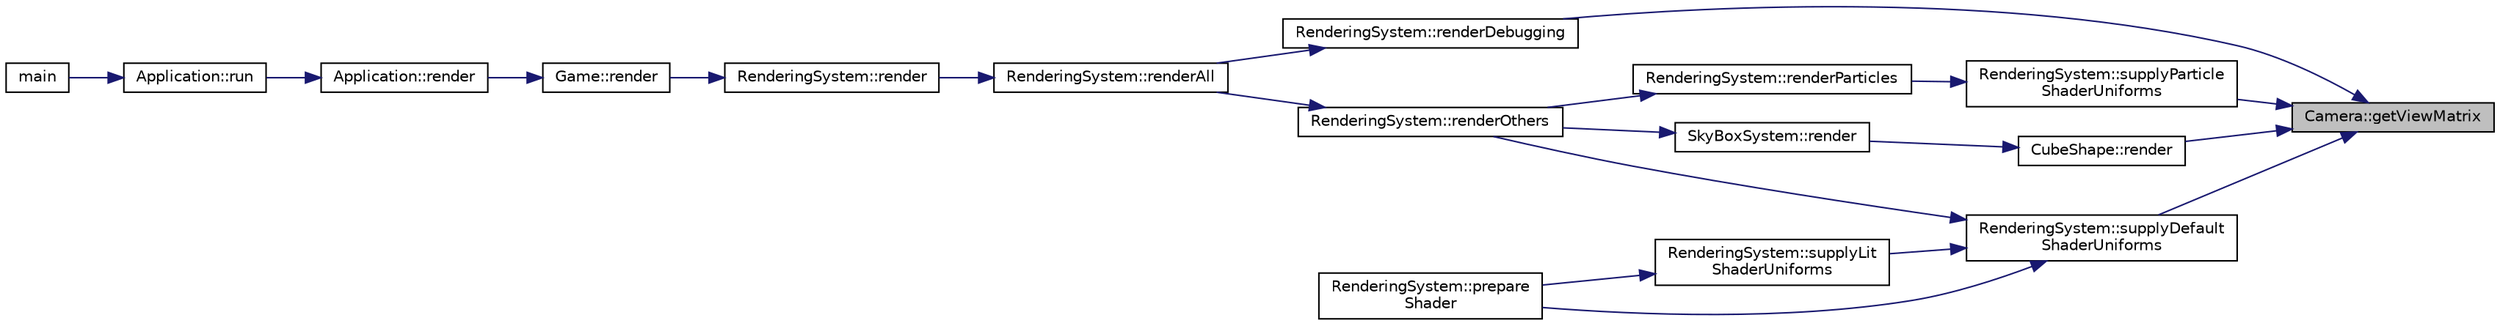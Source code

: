 digraph "Camera::getViewMatrix"
{
 // INTERACTIVE_SVG=YES
 // LATEX_PDF_SIZE
  edge [fontname="Helvetica",fontsize="10",labelfontname="Helvetica",labelfontsize="10"];
  node [fontname="Helvetica",fontsize="10",shape=record];
  rankdir="RL";
  Node1 [label="Camera::getViewMatrix",height=0.2,width=0.4,color="black", fillcolor="grey75", style="filled", fontcolor="black",tooltip=" "];
  Node1 -> Node2 [dir="back",color="midnightblue",fontsize="10",style="solid",fontname="Helvetica"];
  Node2 [label="CubeShape::render",height=0.2,width=0.4,color="black", fillcolor="white", style="filled",URL="$d5/db4/class_cube_shape.html#ac5f14732b3bb793823e1abc5b028ad97",tooltip=" "];
  Node2 -> Node3 [dir="back",color="midnightblue",fontsize="10",style="solid",fontname="Helvetica"];
  Node3 [label="SkyBoxSystem::render",height=0.2,width=0.4,color="black", fillcolor="white", style="filled",URL="$d1/dce/class_sky_box_system.html#a20cc449bcb48e9cc9067f5bb324f6238",tooltip=" "];
  Node3 -> Node4 [dir="back",color="midnightblue",fontsize="10",style="solid",fontname="Helvetica"];
  Node4 [label="RenderingSystem::renderOthers",height=0.2,width=0.4,color="black", fillcolor="white", style="filled",URL="$d8/d31/class_rendering_system.html#ad5115644b3d0a1df6446a610c683a31e",tooltip=" "];
  Node4 -> Node5 [dir="back",color="midnightblue",fontsize="10",style="solid",fontname="Helvetica"];
  Node5 [label="RenderingSystem::renderAll",height=0.2,width=0.4,color="black", fillcolor="white", style="filled",URL="$d8/d31/class_rendering_system.html#a9f1ec48fdfa79ddc55421b6014fdb9c6",tooltip=" "];
  Node5 -> Node6 [dir="back",color="midnightblue",fontsize="10",style="solid",fontname="Helvetica"];
  Node6 [label="RenderingSystem::render",height=0.2,width=0.4,color="black", fillcolor="white", style="filled",URL="$d8/d31/class_rendering_system.html#ae6a25f6b28ebe40f08916d9eadc95ac2",tooltip=" "];
  Node6 -> Node7 [dir="back",color="midnightblue",fontsize="10",style="solid",fontname="Helvetica"];
  Node7 [label="Game::render",height=0.2,width=0.4,color="black", fillcolor="white", style="filled",URL="$dd/d1f/class_game.html#a15ddd769261d923827a3cdf41499c843",tooltip=" "];
  Node7 -> Node8 [dir="back",color="midnightblue",fontsize="10",style="solid",fontname="Helvetica"];
  Node8 [label="Application::render",height=0.2,width=0.4,color="black", fillcolor="white", style="filled",URL="$de/d6b/class_application.html#a9ac99d97ee1cc814298a2f2388bde835",tooltip=" "];
  Node8 -> Node9 [dir="back",color="midnightblue",fontsize="10",style="solid",fontname="Helvetica"];
  Node9 [label="Application::run",height=0.2,width=0.4,color="black", fillcolor="white", style="filled",URL="$de/d6b/class_application.html#a68965449404743bf1add056784d6cf81",tooltip=" "];
  Node9 -> Node10 [dir="back",color="midnightblue",fontsize="10",style="solid",fontname="Helvetica"];
  Node10 [label="main",height=0.2,width=0.4,color="black", fillcolor="white", style="filled",URL="$d5/d12/_main_8cpp.html#a0ddf1224851353fc92bfbff6f499fa97",tooltip=" "];
  Node1 -> Node11 [dir="back",color="midnightblue",fontsize="10",style="solid",fontname="Helvetica"];
  Node11 [label="RenderingSystem::renderDebugging",height=0.2,width=0.4,color="black", fillcolor="white", style="filled",URL="$d8/d31/class_rendering_system.html#ad47afdc3d5267073f53695fcd483ee89",tooltip=" "];
  Node11 -> Node5 [dir="back",color="midnightblue",fontsize="10",style="solid",fontname="Helvetica"];
  Node1 -> Node12 [dir="back",color="midnightblue",fontsize="10",style="solid",fontname="Helvetica"];
  Node12 [label="RenderingSystem::supplyDefault\lShaderUniforms",height=0.2,width=0.4,color="black", fillcolor="white", style="filled",URL="$d8/d31/class_rendering_system.html#a05f635d7510f575548938326c6c1b550",tooltip=" "];
  Node12 -> Node13 [dir="back",color="midnightblue",fontsize="10",style="solid",fontname="Helvetica"];
  Node13 [label="RenderingSystem::prepare\lShader",height=0.2,width=0.4,color="black", fillcolor="white", style="filled",URL="$d8/d31/class_rendering_system.html#a167a571527b6f44e8c4bf45f383500be",tooltip=" "];
  Node12 -> Node4 [dir="back",color="midnightblue",fontsize="10",style="solid",fontname="Helvetica"];
  Node12 -> Node14 [dir="back",color="midnightblue",fontsize="10",style="solid",fontname="Helvetica"];
  Node14 [label="RenderingSystem::supplyLit\lShaderUniforms",height=0.2,width=0.4,color="black", fillcolor="white", style="filled",URL="$d8/d31/class_rendering_system.html#a5174d014f3eaf6bbc2a3ac03a9029d76",tooltip=" "];
  Node14 -> Node13 [dir="back",color="midnightblue",fontsize="10",style="solid",fontname="Helvetica"];
  Node1 -> Node15 [dir="back",color="midnightblue",fontsize="10",style="solid",fontname="Helvetica"];
  Node15 [label="RenderingSystem::supplyParticle\lShaderUniforms",height=0.2,width=0.4,color="black", fillcolor="white", style="filled",URL="$d8/d31/class_rendering_system.html#a9a564fd51aaea7d85eaf86b5101802ee",tooltip=" "];
  Node15 -> Node16 [dir="back",color="midnightblue",fontsize="10",style="solid",fontname="Helvetica"];
  Node16 [label="RenderingSystem::renderParticles",height=0.2,width=0.4,color="black", fillcolor="white", style="filled",URL="$d8/d31/class_rendering_system.html#a488d5dcc3e1f3c63dedee53bc022a6af",tooltip=" "];
  Node16 -> Node4 [dir="back",color="midnightblue",fontsize="10",style="solid",fontname="Helvetica"];
}
